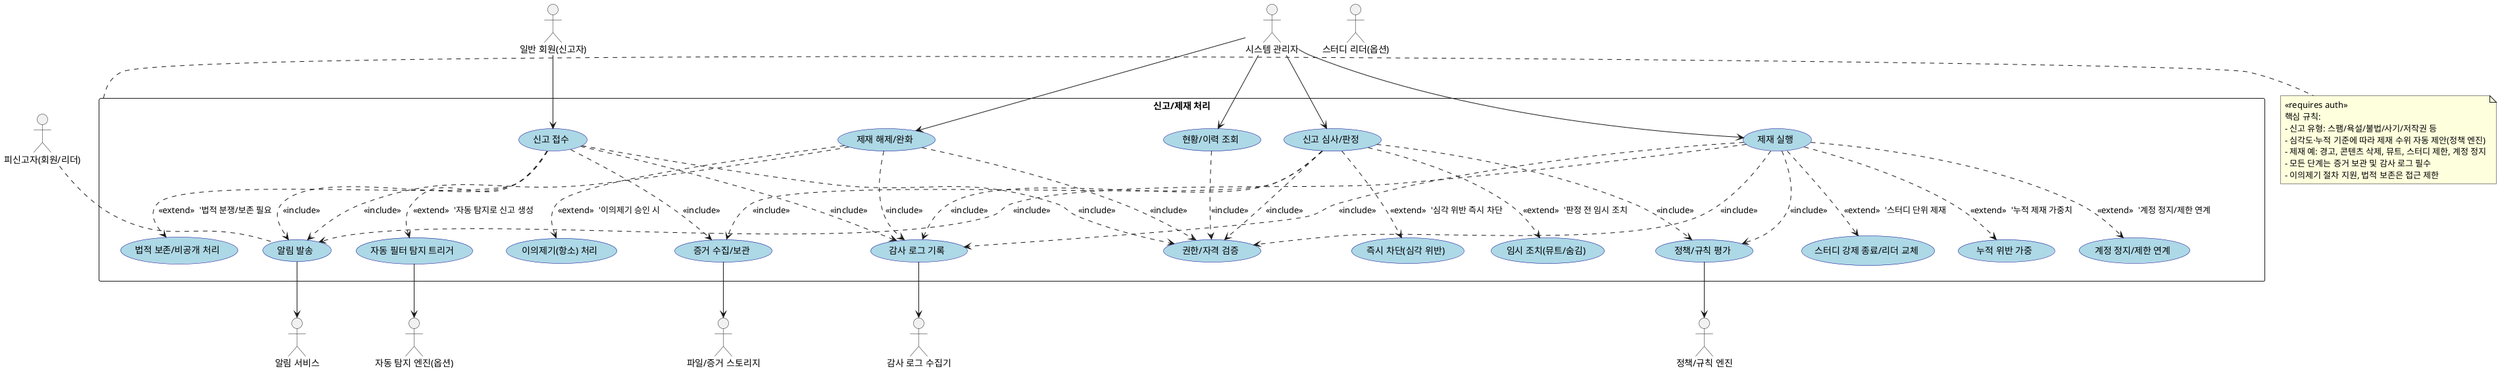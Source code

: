 @startuml
' 플랫폼/스터디 - 신고/제재 처리 Use Case Diagram

skinparam packageStyle rectangle
skinparam usecase {
  BackgroundColor LightBlue
  BorderColor DarkBlue
}

' === Actors ===
actor "일반 회원(신고자)" as Reporter
actor "피신고자(회원/리더)" as Reportee
actor "스터디 리더(옵션)" as Leader
actor "시스템 관리자" as Admin
actor "알림 서비스" as Noti
actor "감사 로그 수집기" as Audit
actor "자동 탐지 엔진(옵션)" as Detektor
actor "파일/증거 스토리지" as EvidenceStore
actor "정책/규칙 엔진" as Policy

' === System Boundary ===
rectangle "신고/제재 처리" as Moderation {

  ' --- 메인 UC ---
  usecase "신고 접수" as UC_Report
  usecase "신고 심사/판정" as UC_Review
  usecase "제재 실행" as UC_Penalize
  usecase "제재 해제/완화" as UC_Unpenalize
  usecase "현황/이력 조회" as UC_View

  ' --- 공통(항상 수행) ---
  usecase "권한/자격 검증" as UC_Authz
  usecase "정책/규칙 평가" as UC_Policy
  usecase "증거 수집/보관" as UC_Evidence
  usecase "감사 로그 기록" as UC_Audit
  usecase "알림 발송" as UC_Notify

  ' --- 조건부/선택(extend) ---
  usecase "자동 필터 탐지 트리거" as UC_AutoDetect
  usecase "임시 조치(뮤트/숨김)" as UC_TempAction
  usecase "즉시 차단(심각 위반)" as UC_ImmediateBlock
  usecase "누적 위반 가중" as UC_Strike
  usecase "계정 정지/제한 연계" as UC_UserSuspend
  usecase "스터디 강제 종료/리더 교체" as UC_ForceClose
  usecase "이의제기(항소) 처리" as UC_Appeal
  usecase "법적 보존/비공개 처리" as UC_LegalHold
}

' === 액터 연결 ===
Reporter --> UC_Report
'Leader  --> UC_Report  '리더도 신고 가능(운영 신고)
Admin   --> UC_Review
Admin   --> UC_Penalize
Admin   --> UC_Unpenalize
Admin   --> UC_View

' 피신고자는 직접 실행자는 아니지만 통지 대상
Reportee .. UC_Notify

' === include: 공통 교차 관심사 ===
UC_Report   ..> UC_Authz    : <<include>>
UC_Report   ..> UC_Evidence : <<include>>
UC_Report   ..> UC_Audit    : <<include>>
UC_Report   ..> UC_Notify   : <<include>>

UC_Review   ..> UC_Authz    : <<include>>
UC_Review   ..> UC_Policy   : <<include>>
UC_Review   ..> UC_Evidence : <<include>>
UC_Review   ..> UC_Audit    : <<include>>

UC_Penalize ..> UC_Authz    : <<include>>
UC_Penalize ..> UC_Policy   : <<include>>
UC_Penalize ..> UC_Audit    : <<include>>
UC_Penalize ..> UC_Notify   : <<include>>

UC_Unpenalize ..> UC_Authz  : <<include>>
UC_Unpenalize ..> UC_Audit  : <<include>>
UC_Unpenalize ..> UC_Notify : <<include>>

UC_View ..> UC_Authz : <<include>>

' === extend: 조건부/선택 흐름 ===
UC_Report  ..> UC_AutoDetect    : <<extend>>  '자동 탐지로 신고 생성
UC_Report  ..> UC_LegalHold     : <<extend>>  '법적 분쟁/보존 필요
UC_Review  ..> UC_TempAction    : <<extend>>  '판정 전 임시 조치
UC_Review  ..> UC_ImmediateBlock: <<extend>>  '심각 위반 즉시 차단
UC_Penalize ..> UC_Strike       : <<extend>>  '누적 제재 가중치
UC_Penalize ..> UC_UserSuspend  : <<extend>>  '계정 정지/제한 연계
UC_Penalize ..> UC_ForceClose   : <<extend>>  '스터디 단위 제재
UC_Unpenalize ..> UC_Appeal     : <<extend>>  '이의제기 승인 시

' === 외부 시스템 연동 ===
UC_AutoDetect --> Detektor
UC_Evidence --> EvidenceStore
UC_Policy --> Policy
UC_Audit --> Audit
UC_Notify --> Noti

' === Notes ===
note right of Moderation
«requires auth»
핵심 규칙:
- 신고 유형: 스팸/욕설/불법/사기/저작권 등
- 심각도·누적 기준에 따라 제재 수위 자동 제안(정책 엔진)
- 제재 예: 경고, 콘텐츠 삭제, 뮤트, 스터디 제한, 계정 정지
- 모든 단계는 증거 보관 및 감사 로그 필수
- 이의제기 절차 지원, 법적 보존은 접근 제한
end note

@enduml
